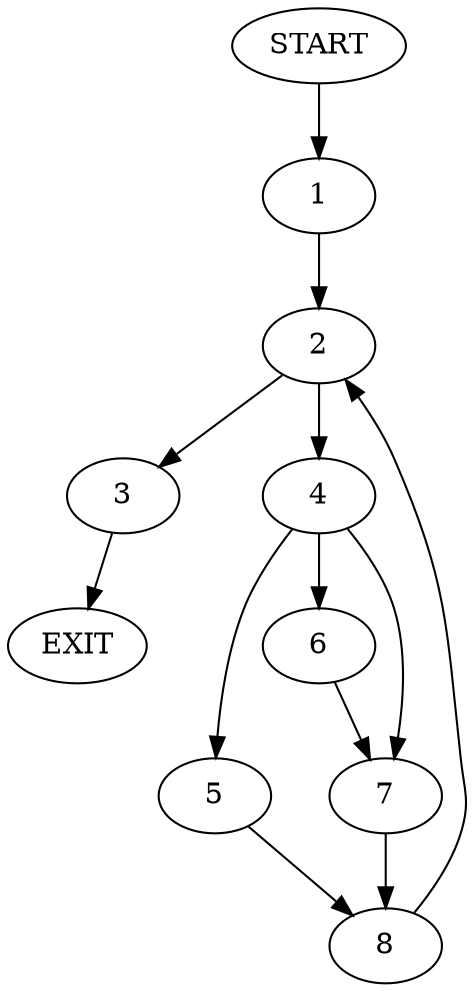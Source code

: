 digraph {
0 [label="START"]
9 [label="EXIT"]
0 -> 1
1 -> 2
2 -> 3
2 -> 4
3 -> 9
4 -> 5
4 -> 6
4 -> 7
7 -> 8
5 -> 8
6 -> 7
8 -> 2
}
